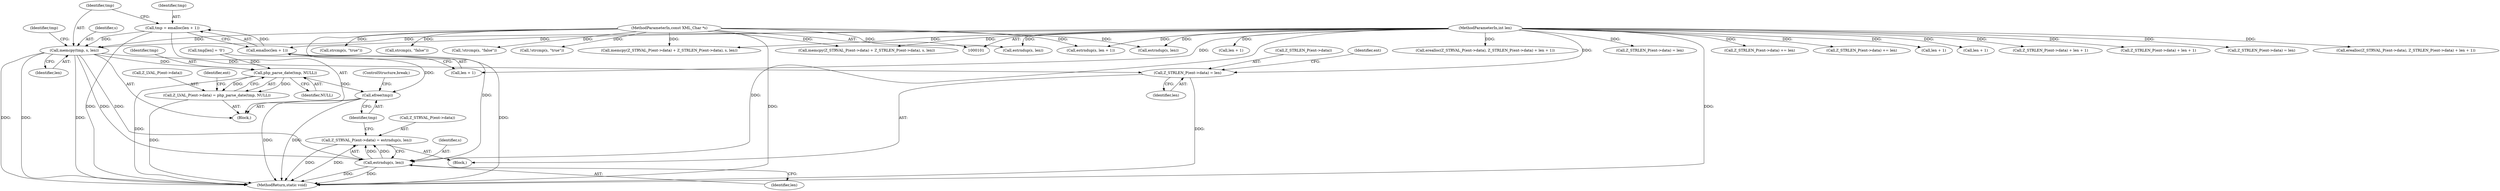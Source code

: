 digraph "0_php-src_a44c89e8af7c2410f4bfc5e097be2a5d0639a60c?w=1@API" {
"1000378" [label="(Call,memcpy(tmp, s, len))"];
"1000372" [label="(Call,tmp = emalloc(len + 1))"];
"1000374" [label="(Call,emalloc(len + 1))"];
"1000104" [label="(MethodParameterIn,int len)"];
"1000103" [label="(MethodParameterIn,const XML_Char *s)"];
"1000392" [label="(Call,php_parse_date(tmp, NULL))"];
"1000387" [label="(Call,Z_LVAL_P(ent->data) = php_parse_date(tmp, NULL))"];
"1000424" [label="(Call,efree(tmp))"];
"1000410" [label="(Call,Z_STRLEN_P(ent->data) = len)"];
"1000421" [label="(Call,estrndup(s, len))"];
"1000416" [label="(Call,Z_STRVAL_P(ent->data) = estrndup(s, len))"];
"1000154" [label="(Call,estrndup(s, len))"];
"1000379" [label="(Identifier,tmp)"];
"1000399" [label="(Identifier,ent)"];
"1000269" [label="(Call,Z_STRLEN_P(ent->data) += len)"];
"1000372" [label="(Call,tmp = emalloc(len + 1))"];
"1000195" [label="(Call,Z_STRLEN_P(ent->data) += len)"];
"1000254" [label="(Call,len + 1)"];
"1000234" [label="(Call,len + 1)"];
"1000429" [label="(MethodReturn,static void)"];
"1000380" [label="(Identifier,s)"];
"1000175" [label="(Call,Z_STRLEN_P(ent->data) + len + 1)"];
"1000416" [label="(Call,Z_STRVAL_P(ent->data) = estrndup(s, len))"];
"1000318" [label="(Call,!strcmp(s, \"true\"))"];
"1000387" [label="(Call,Z_LVAL_P(ent->data) = php_parse_date(tmp, NULL))"];
"1000249" [label="(Call,Z_STRLEN_P(ent->data) + len + 1)"];
"1000426" [label="(ControlStructure,break;)"];
"1000373" [label="(Identifier,tmp)"];
"1000294" [label="(Call,Z_STRLEN_P(ent->data) = len)"];
"1000394" [label="(Identifier,NULL)"];
"1000422" [label="(Identifier,s)"];
"1000170" [label="(Call,erealloc(Z_STRVAL_P(ent->data), Z_STRLEN_P(ent->data) + len + 1))"];
"1000419" [label="(Identifier,ent)"];
"1000257" [label="(Call,memcpy(Z_STRVAL_P(ent->data) + Z_STRLEN_P(ent->data), s, len))"];
"1000411" [label="(Call,Z_STRLEN_P(ent->data))"];
"1000423" [label="(Identifier,len)"];
"1000378" [label="(Call,memcpy(tmp, s, len))"];
"1000180" [label="(Call,len + 1)"];
"1000244" [label="(Call,erealloc(Z_STRVAL_P(ent->data), Z_STRLEN_P(ent->data) + len + 1))"];
"1000374" [label="(Call,emalloc(len + 1))"];
"1000410" [label="(Call,Z_STRLEN_P(ent->data) = len)"];
"1000104" [label="(MethodParameterIn,int len)"];
"1000305" [label="(Call,estrndup(s, len))"];
"1000388" [label="(Call,Z_LVAL_P(ent->data))"];
"1000425" [label="(Identifier,tmp)"];
"1000424" [label="(Call,efree(tmp))"];
"1000232" [label="(Call,estrndup(s, len + 1))"];
"1000382" [label="(Call,tmp[len] = '\0')"];
"1000381" [label="(Identifier,len)"];
"1000392" [label="(Call,php_parse_date(tmp, NULL))"];
"1000384" [label="(Identifier,tmp)"];
"1000370" [label="(Block,)"];
"1000319" [label="(Call,strcmp(s, \"true\"))"];
"1000332" [label="(Call,strcmp(s, \"false\"))"];
"1000393" [label="(Identifier,tmp)"];
"1000375" [label="(Call,len + 1)"];
"1000103" [label="(MethodParameterIn,const XML_Char *s)"];
"1000183" [label="(Call,memcpy(Z_STRVAL_P(ent->data) + Z_STRLEN_P(ent->data), s, len))"];
"1000157" [label="(Call,Z_STRLEN_P(ent->data) = len)"];
"1000417" [label="(Call,Z_STRVAL_P(ent->data))"];
"1000415" [label="(Identifier,len)"];
"1000421" [label="(Call,estrndup(s, len))"];
"1000331" [label="(Call,!strcmp(s, \"false\"))"];
"1000403" [label="(Block,)"];
"1000378" -> "1000370"  [label="AST: "];
"1000378" -> "1000381"  [label="CFG: "];
"1000379" -> "1000378"  [label="AST: "];
"1000380" -> "1000378"  [label="AST: "];
"1000381" -> "1000378"  [label="AST: "];
"1000384" -> "1000378"  [label="CFG: "];
"1000378" -> "1000429"  [label="DDG: "];
"1000378" -> "1000429"  [label="DDG: "];
"1000378" -> "1000429"  [label="DDG: "];
"1000372" -> "1000378"  [label="DDG: "];
"1000103" -> "1000378"  [label="DDG: "];
"1000104" -> "1000378"  [label="DDG: "];
"1000378" -> "1000392"  [label="DDG: "];
"1000378" -> "1000410"  [label="DDG: "];
"1000378" -> "1000421"  [label="DDG: "];
"1000378" -> "1000421"  [label="DDG: "];
"1000372" -> "1000370"  [label="AST: "];
"1000372" -> "1000374"  [label="CFG: "];
"1000373" -> "1000372"  [label="AST: "];
"1000374" -> "1000372"  [label="AST: "];
"1000379" -> "1000372"  [label="CFG: "];
"1000372" -> "1000429"  [label="DDG: "];
"1000374" -> "1000372"  [label="DDG: "];
"1000374" -> "1000375"  [label="CFG: "];
"1000375" -> "1000374"  [label="AST: "];
"1000374" -> "1000429"  [label="DDG: "];
"1000104" -> "1000374"  [label="DDG: "];
"1000104" -> "1000101"  [label="AST: "];
"1000104" -> "1000429"  [label="DDG: "];
"1000104" -> "1000154"  [label="DDG: "];
"1000104" -> "1000157"  [label="DDG: "];
"1000104" -> "1000170"  [label="DDG: "];
"1000104" -> "1000175"  [label="DDG: "];
"1000104" -> "1000180"  [label="DDG: "];
"1000104" -> "1000183"  [label="DDG: "];
"1000104" -> "1000195"  [label="DDG: "];
"1000104" -> "1000232"  [label="DDG: "];
"1000104" -> "1000234"  [label="DDG: "];
"1000104" -> "1000244"  [label="DDG: "];
"1000104" -> "1000249"  [label="DDG: "];
"1000104" -> "1000254"  [label="DDG: "];
"1000104" -> "1000257"  [label="DDG: "];
"1000104" -> "1000269"  [label="DDG: "];
"1000104" -> "1000294"  [label="DDG: "];
"1000104" -> "1000305"  [label="DDG: "];
"1000104" -> "1000375"  [label="DDG: "];
"1000104" -> "1000410"  [label="DDG: "];
"1000104" -> "1000421"  [label="DDG: "];
"1000103" -> "1000101"  [label="AST: "];
"1000103" -> "1000429"  [label="DDG: "];
"1000103" -> "1000154"  [label="DDG: "];
"1000103" -> "1000183"  [label="DDG: "];
"1000103" -> "1000232"  [label="DDG: "];
"1000103" -> "1000257"  [label="DDG: "];
"1000103" -> "1000305"  [label="DDG: "];
"1000103" -> "1000318"  [label="DDG: "];
"1000103" -> "1000319"  [label="DDG: "];
"1000103" -> "1000331"  [label="DDG: "];
"1000103" -> "1000332"  [label="DDG: "];
"1000103" -> "1000421"  [label="DDG: "];
"1000392" -> "1000387"  [label="AST: "];
"1000392" -> "1000394"  [label="CFG: "];
"1000393" -> "1000392"  [label="AST: "];
"1000394" -> "1000392"  [label="AST: "];
"1000387" -> "1000392"  [label="CFG: "];
"1000392" -> "1000429"  [label="DDG: "];
"1000392" -> "1000387"  [label="DDG: "];
"1000392" -> "1000387"  [label="DDG: "];
"1000382" -> "1000392"  [label="DDG: "];
"1000392" -> "1000424"  [label="DDG: "];
"1000387" -> "1000370"  [label="AST: "];
"1000388" -> "1000387"  [label="AST: "];
"1000399" -> "1000387"  [label="CFG: "];
"1000387" -> "1000429"  [label="DDG: "];
"1000424" -> "1000370"  [label="AST: "];
"1000424" -> "1000425"  [label="CFG: "];
"1000425" -> "1000424"  [label="AST: "];
"1000426" -> "1000424"  [label="CFG: "];
"1000424" -> "1000429"  [label="DDG: "];
"1000424" -> "1000429"  [label="DDG: "];
"1000382" -> "1000424"  [label="DDG: "];
"1000410" -> "1000403"  [label="AST: "];
"1000410" -> "1000415"  [label="CFG: "];
"1000411" -> "1000410"  [label="AST: "];
"1000415" -> "1000410"  [label="AST: "];
"1000419" -> "1000410"  [label="CFG: "];
"1000410" -> "1000429"  [label="DDG: "];
"1000421" -> "1000416"  [label="AST: "];
"1000421" -> "1000423"  [label="CFG: "];
"1000422" -> "1000421"  [label="AST: "];
"1000423" -> "1000421"  [label="AST: "];
"1000416" -> "1000421"  [label="CFG: "];
"1000421" -> "1000429"  [label="DDG: "];
"1000421" -> "1000429"  [label="DDG: "];
"1000421" -> "1000416"  [label="DDG: "];
"1000421" -> "1000416"  [label="DDG: "];
"1000416" -> "1000403"  [label="AST: "];
"1000417" -> "1000416"  [label="AST: "];
"1000425" -> "1000416"  [label="CFG: "];
"1000416" -> "1000429"  [label="DDG: "];
"1000416" -> "1000429"  [label="DDG: "];
}
